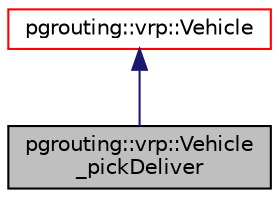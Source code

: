 digraph "pgrouting::vrp::Vehicle_pickDeliver"
{
 // LATEX_PDF_SIZE
  edge [fontname="Helvetica",fontsize="10",labelfontname="Helvetica",labelfontsize="10"];
  node [fontname="Helvetica",fontsize="10",shape=record];
  Node1 [label="pgrouting::vrp::Vehicle\l_pickDeliver",height=0.2,width=0.4,color="black", fillcolor="grey75", style="filled", fontcolor="black",tooltip=" "];
  Node2 -> Node1 [dir="back",color="midnightblue",fontsize="10",style="solid",fontname="Helvetica"];
  Node2 [label="pgrouting::vrp::Vehicle",height=0.2,width=0.4,color="red", fillcolor="white", style="filled",URL="$classpgrouting_1_1vrp_1_1Vehicle.html",tooltip="Vehicle with time windows."];
}
